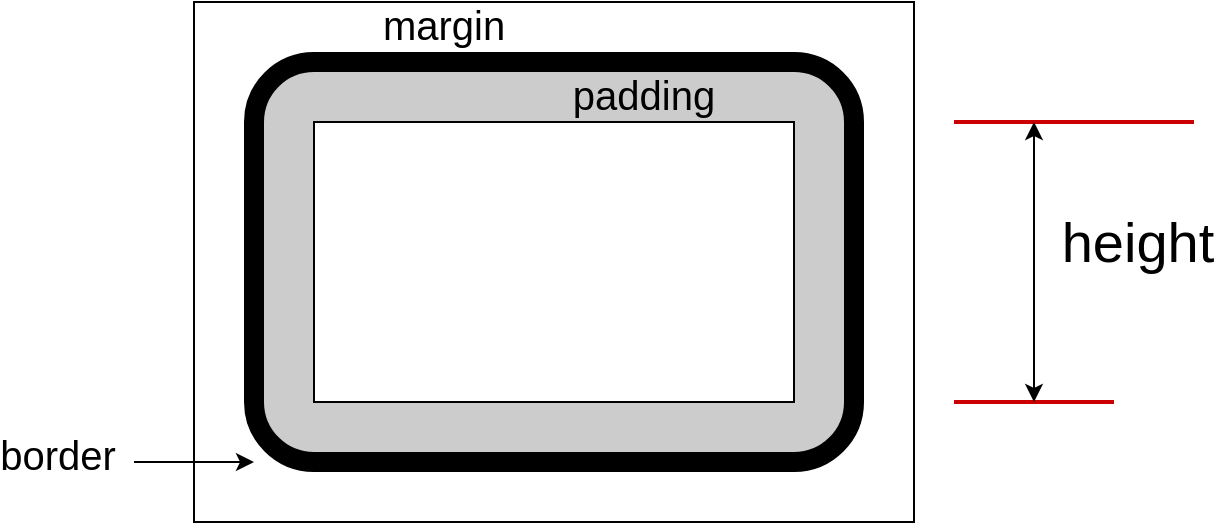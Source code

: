 <mxfile version="10.8.9" type="device"><diagram id="GIbnIuA2oAZ2TGOQgbKV" name="第 1 页"><mxGraphModel dx="1438" dy="1057" grid="1" gridSize="10" guides="1" tooltips="1" connect="1" arrows="1" fold="1" page="1" pageScale="1" pageWidth="1654" pageHeight="1169" math="0" shadow="0"><root><mxCell id="0"/><mxCell id="1" parent="0"/><mxCell id="enKND5jt9eEeaVstchKw-4" value="" style="rounded=0;whiteSpace=wrap;html=1;strokeWidth=1;fillColor=none;" parent="1" vertex="1"><mxGeometry x="290" y="150" width="360" height="260" as="geometry"/></mxCell><mxCell id="enKND5jt9eEeaVstchKw-1" value="" style="rounded=1;whiteSpace=wrap;html=1;strokeWidth=10;fillColor=#CCCCCC;" parent="1" vertex="1"><mxGeometry x="320" y="180" width="300" height="200" as="geometry"/></mxCell><mxCell id="enKND5jt9eEeaVstchKw-5" value="" style="rounded=0;whiteSpace=wrap;html=1;strokeWidth=1;" parent="1" vertex="1"><mxGeometry x="350" y="210" width="240" height="140" as="geometry"/></mxCell><mxCell id="vYGZDQViAUbwBoHb12Op-3" value="" style="endArrow=classic;startArrow=classic;html=1;" parent="1" edge="1"><mxGeometry width="50" height="50" relative="1" as="geometry"><mxPoint x="720" y="200" as="sourcePoint"/><mxPoint x="720" y="200" as="targetPoint"/></mxGeometry></mxCell><mxCell id="vYGZDQViAUbwBoHb12Op-4" value="" style="endArrow=classic;startArrow=classic;html=1;" parent="1" edge="1"><mxGeometry width="50" height="50" relative="1" as="geometry"><mxPoint x="745" y="200" as="sourcePoint"/><mxPoint x="745" y="200" as="targetPoint"/></mxGeometry></mxCell><mxCell id="vYGZDQViAUbwBoHb12Op-5" value="" style="endArrow=none;html=1;strokeWidth=2;strokeColor=#CC0000;" parent="1" edge="1"><mxGeometry width="50" height="50" relative="1" as="geometry"><mxPoint x="670" y="210" as="sourcePoint"/><mxPoint x="790" y="210" as="targetPoint"/></mxGeometry></mxCell><mxCell id="vYGZDQViAUbwBoHb12Op-6" value="" style="endArrow=none;html=1;strokeWidth=2;strokeColor=#CC0000;" parent="1" edge="1"><mxGeometry width="50" height="50" relative="1" as="geometry"><mxPoint x="670" y="350" as="sourcePoint"/><mxPoint x="750" y="350" as="targetPoint"/></mxGeometry></mxCell><mxCell id="vYGZDQViAUbwBoHb12Op-7" value="" style="endArrow=classic;startArrow=classic;html=1;" parent="1" edge="1"><mxGeometry width="50" height="50" relative="1" as="geometry"><mxPoint x="710" y="350" as="sourcePoint"/><mxPoint x="710" y="210" as="targetPoint"/></mxGeometry></mxCell><mxCell id="vYGZDQViAUbwBoHb12Op-8" value="height&lt;br style=&quot;font-size: 28px;&quot;&gt;" style="text;html=1;strokeColor=none;fillColor=none;align=center;verticalAlign=middle;whiteSpace=wrap;rounded=0;fontSize=28;" parent="1" vertex="1"><mxGeometry x="742" y="257.5" width="40" height="24" as="geometry"/></mxCell><mxCell id="vYGZDQViAUbwBoHb12Op-9" value="margin&lt;br style=&quot;font-size: 20px;&quot;&gt;" style="text;html=1;strokeColor=none;fillColor=none;align=center;verticalAlign=middle;whiteSpace=wrap;rounded=0;fontSize=20;" parent="1" vertex="1"><mxGeometry x="395" y="152" width="40" height="18" as="geometry"/></mxCell><mxCell id="vYGZDQViAUbwBoHb12Op-10" value="padding&lt;br style=&quot;font-size: 20px;&quot;&gt;" style="text;html=1;strokeColor=none;fillColor=none;align=center;verticalAlign=middle;whiteSpace=wrap;rounded=0;fontSize=20;" parent="1" vertex="1"><mxGeometry x="495" y="187" width="40" height="18" as="geometry"/></mxCell><mxCell id="vYGZDQViAUbwBoHb12Op-12" value="" style="endArrow=classic;html=1;fontSize=24;" parent="1" edge="1"><mxGeometry width="50" height="50" relative="1" as="geometry"><mxPoint x="260" y="380" as="sourcePoint"/><mxPoint x="320" y="380" as="targetPoint"/></mxGeometry></mxCell><mxCell id="vYGZDQViAUbwBoHb12Op-13" value="border&lt;br style=&quot;font-size: 20px;&quot;&gt;" style="text;html=1;strokeColor=none;fillColor=none;align=center;verticalAlign=middle;whiteSpace=wrap;rounded=0;fontSize=20;" parent="1" vertex="1"><mxGeometry x="202" y="367" width="40" height="18" as="geometry"/></mxCell></root></mxGraphModel></diagram></mxfile>